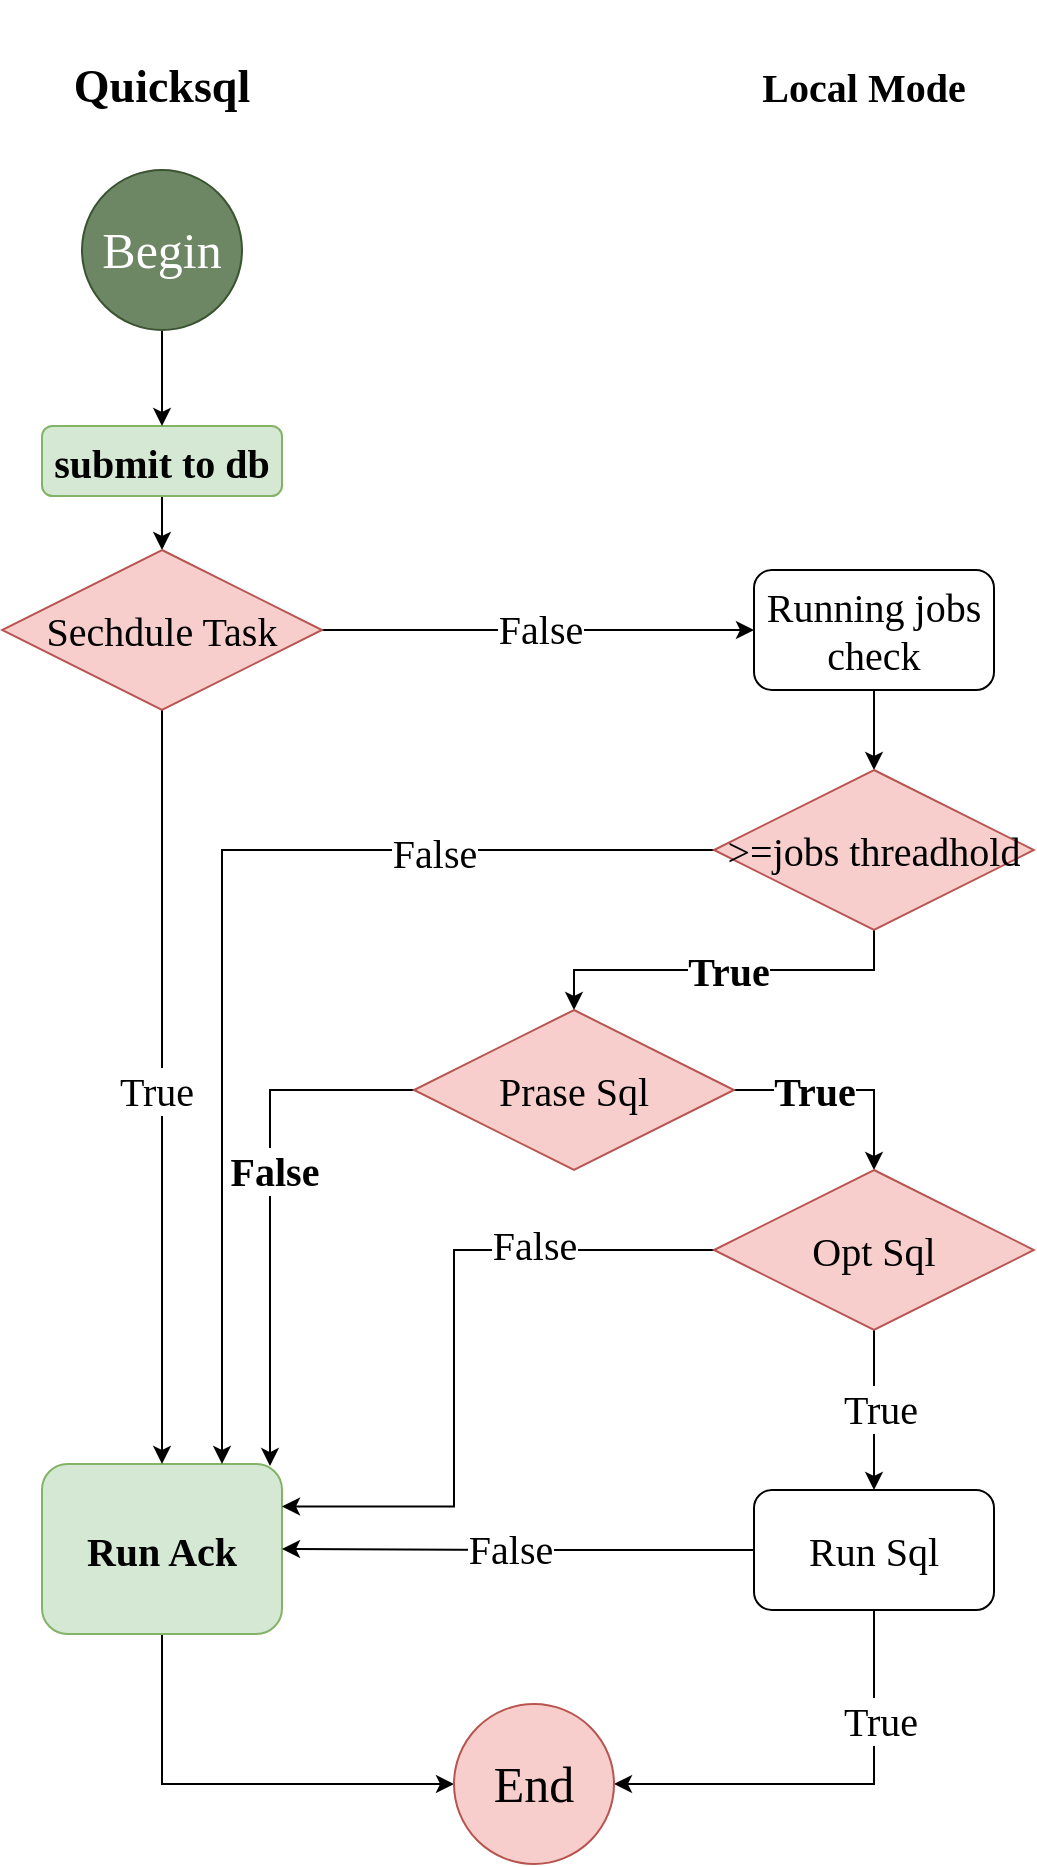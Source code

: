 <mxfile version="21.6.7" type="github">
  <diagram name="第 1 页" id="Z6NcLqhWtqir-2_cZ74p">
    <mxGraphModel dx="1434" dy="750" grid="1" gridSize="10" guides="1" tooltips="1" connect="1" arrows="1" fold="1" page="1" pageScale="1" pageWidth="827" pageHeight="1169" math="0" shadow="0">
      <root>
        <mxCell id="0" />
        <mxCell id="1" parent="0" />
        <mxCell id="KYprJ_yi6zOEU1TB8uRb-12" value="&lt;font face=&quot;Ma Shan Zheng&quot; style=&quot;font-size: 20px;&quot;&gt;Local Mode&lt;br style=&quot;font-size: 20px;&quot;&gt;&lt;/font&gt;" style="text;strokeColor=none;align=center;fillColor=none;html=1;verticalAlign=middle;whiteSpace=wrap;rounded=0;fontSize=20;fontStyle=1" vertex="1" parent="1">
          <mxGeometry x="630" y="42.5" width="130" height="30" as="geometry" />
        </mxCell>
        <mxCell id="KYprJ_yi6zOEU1TB8uRb-5" value="&lt;font size=&quot;1&quot; face=&quot;Dancing Script&quot;&gt;&lt;b style=&quot;font-size: 23px;&quot;&gt;Quicksql&lt;/b&gt;&lt;/font&gt;" style="text;strokeColor=none;align=center;fillColor=none;html=1;verticalAlign=middle;whiteSpace=wrap;rounded=0;movable=1;resizable=1;rotatable=1;deletable=1;editable=1;locked=0;connectable=1;container=0;" vertex="1" parent="1">
          <mxGeometry x="274" y="15" width="140" height="85" as="geometry" />
        </mxCell>
        <mxCell id="KYprJ_yi6zOEU1TB8uRb-20" style="edgeStyle=orthogonalEdgeStyle;rounded=0;orthogonalLoop=1;jettySize=auto;html=1;exitX=0.5;exitY=1;exitDx=0;exitDy=0;" edge="1" parent="1" source="KYprJ_yi6zOEU1TB8uRb-7" target="KYprJ_yi6zOEU1TB8uRb-17">
          <mxGeometry relative="1" as="geometry" />
        </mxCell>
        <mxCell id="KYprJ_yi6zOEU1TB8uRb-7" value="&lt;font data-font-src=&quot;https://fonts.googleapis.com/css?family=Ma+Shan+Zheng&quot; face=&quot;Ma Shan Zheng&quot; size=&quot;1&quot;&gt;&lt;b style=&quot;font-size: 20px;&quot;&gt;submit to db&lt;/b&gt;&lt;/font&gt;" style="rounded=1;whiteSpace=wrap;html=1;fillColor=#d5e8d4;strokeColor=#82b366;movable=1;resizable=1;rotatable=1;deletable=1;editable=1;locked=0;connectable=1;container=0;" vertex="1" parent="1">
          <mxGeometry x="284" y="228" width="120" height="35" as="geometry" />
        </mxCell>
        <mxCell id="KYprJ_yi6zOEU1TB8uRb-49" style="edgeStyle=orthogonalEdgeStyle;rounded=0;orthogonalLoop=1;jettySize=auto;html=1;exitX=0.5;exitY=1;exitDx=0;exitDy=0;entryX=0;entryY=0.5;entryDx=0;entryDy=0;" edge="1" parent="1" source="KYprJ_yi6zOEU1TB8uRb-10" target="KYprJ_yi6zOEU1TB8uRb-48">
          <mxGeometry relative="1" as="geometry" />
        </mxCell>
        <mxCell id="KYprJ_yi6zOEU1TB8uRb-10" value="&lt;font style=&quot;font-size: 20px;&quot; face=&quot;Ma Shan Zheng&quot;&gt;&lt;b&gt;Run Ack&lt;/b&gt;&lt;/font&gt;" style="rounded=1;whiteSpace=wrap;html=1;movable=1;resizable=1;rotatable=1;deletable=1;editable=1;locked=0;connectable=1;container=0;fillColor=#d5e8d4;strokeColor=#82b366;" vertex="1" parent="1">
          <mxGeometry x="284" y="747" width="120" height="85" as="geometry" />
        </mxCell>
        <mxCell id="KYprJ_yi6zOEU1TB8uRb-23" style="edgeStyle=orthogonalEdgeStyle;rounded=0;orthogonalLoop=1;jettySize=auto;html=1;exitX=1;exitY=0.5;exitDx=0;exitDy=0;entryX=0;entryY=0.5;entryDx=0;entryDy=0;" edge="1" parent="1" source="KYprJ_yi6zOEU1TB8uRb-17" target="KYprJ_yi6zOEU1TB8uRb-22">
          <mxGeometry relative="1" as="geometry" />
        </mxCell>
        <mxCell id="KYprJ_yi6zOEU1TB8uRb-28" value="&lt;font style=&quot;font-size: 20px;&quot; face=&quot;Ma Shan Zheng&quot;&gt;False&lt;/font&gt;" style="edgeLabel;html=1;align=center;verticalAlign=middle;resizable=0;points=[];" vertex="1" connectable="0" parent="KYprJ_yi6zOEU1TB8uRb-23">
          <mxGeometry x="0.009" y="1" relative="1" as="geometry">
            <mxPoint as="offset" />
          </mxGeometry>
        </mxCell>
        <mxCell id="KYprJ_yi6zOEU1TB8uRb-44" style="edgeStyle=orthogonalEdgeStyle;rounded=0;orthogonalLoop=1;jettySize=auto;html=1;exitX=0.5;exitY=1;exitDx=0;exitDy=0;entryX=0.5;entryY=0;entryDx=0;entryDy=0;" edge="1" parent="1" source="KYprJ_yi6zOEU1TB8uRb-17" target="KYprJ_yi6zOEU1TB8uRb-10">
          <mxGeometry relative="1" as="geometry" />
        </mxCell>
        <mxCell id="KYprJ_yi6zOEU1TB8uRb-45" value="&lt;font style=&quot;font-size: 20px;&quot; face=&quot;Ma Shan Zheng&quot;&gt;True&lt;/font&gt;" style="edgeLabel;html=1;align=center;verticalAlign=middle;resizable=0;points=[];" vertex="1" connectable="0" parent="KYprJ_yi6zOEU1TB8uRb-44">
          <mxGeometry x="0.005" y="-3" relative="1" as="geometry">
            <mxPoint as="offset" />
          </mxGeometry>
        </mxCell>
        <mxCell id="KYprJ_yi6zOEU1TB8uRb-17" value="&lt;font face=&quot;Ma Shan Zheng&quot; style=&quot;font-size: 20px;&quot;&gt;Sechdule Task&lt;/font&gt;" style="rhombus;whiteSpace=wrap;html=1;fontSize=20;movable=1;resizable=1;rotatable=1;deletable=1;editable=1;locked=0;connectable=1;container=0;fillColor=#f8cecc;strokeColor=#b85450;" vertex="1" parent="1">
          <mxGeometry x="264" y="290" width="160" height="80" as="geometry" />
        </mxCell>
        <mxCell id="KYprJ_yi6zOEU1TB8uRb-25" style="edgeStyle=orthogonalEdgeStyle;rounded=0;orthogonalLoop=1;jettySize=auto;html=1;exitX=0.5;exitY=1;exitDx=0;exitDy=0;entryX=0.5;entryY=0;entryDx=0;entryDy=0;" edge="1" parent="1" source="KYprJ_yi6zOEU1TB8uRb-22" target="KYprJ_yi6zOEU1TB8uRb-24">
          <mxGeometry relative="1" as="geometry" />
        </mxCell>
        <mxCell id="KYprJ_yi6zOEU1TB8uRb-22" value="&lt;font face=&quot;Ma Shan Zheng&quot; style=&quot;font-size: 20px;&quot;&gt;Running jobs check&lt;/font&gt;" style="rounded=1;whiteSpace=wrap;html=1;fontSize=20;" vertex="1" parent="1">
          <mxGeometry x="640" y="300" width="120" height="60" as="geometry" />
        </mxCell>
        <mxCell id="KYprJ_yi6zOEU1TB8uRb-26" style="edgeStyle=orthogonalEdgeStyle;rounded=0;orthogonalLoop=1;jettySize=auto;html=1;exitX=0;exitY=0.5;exitDx=0;exitDy=0;entryX=0.75;entryY=0;entryDx=0;entryDy=0;" edge="1" parent="1" source="KYprJ_yi6zOEU1TB8uRb-24" target="KYprJ_yi6zOEU1TB8uRb-10">
          <mxGeometry relative="1" as="geometry" />
        </mxCell>
        <mxCell id="KYprJ_yi6zOEU1TB8uRb-27" value="&lt;font style=&quot;font-size: 20px;&quot; face=&quot;Ma Shan Zheng&quot;&gt;False&lt;/font&gt;" style="edgeLabel;html=1;align=center;verticalAlign=middle;resizable=0;points=[];" vertex="1" connectable="0" parent="KYprJ_yi6zOEU1TB8uRb-26">
          <mxGeometry x="-0.037" y="-1" relative="1" as="geometry">
            <mxPoint x="107" y="-20" as="offset" />
          </mxGeometry>
        </mxCell>
        <mxCell id="KYprJ_yi6zOEU1TB8uRb-31" style="edgeStyle=orthogonalEdgeStyle;rounded=0;orthogonalLoop=1;jettySize=auto;html=1;exitX=0.5;exitY=1;exitDx=0;exitDy=0;entryX=0.5;entryY=0;entryDx=0;entryDy=0;" edge="1" parent="1" source="KYprJ_yi6zOEU1TB8uRb-24" target="KYprJ_yi6zOEU1TB8uRb-30">
          <mxGeometry relative="1" as="geometry" />
        </mxCell>
        <mxCell id="KYprJ_yi6zOEU1TB8uRb-32" value="&lt;font style=&quot;font-size: 20px;&quot; face=&quot;Ma Shan Zheng&quot;&gt;&lt;b&gt;True&lt;/b&gt;&lt;/font&gt;" style="edgeLabel;html=1;align=center;verticalAlign=middle;resizable=0;points=[];" vertex="1" connectable="0" parent="KYprJ_yi6zOEU1TB8uRb-31">
          <mxGeometry x="-0.24" relative="1" as="geometry">
            <mxPoint x="-21" as="offset" />
          </mxGeometry>
        </mxCell>
        <mxCell id="KYprJ_yi6zOEU1TB8uRb-24" value="&lt;font face=&quot;Ma Shan Zheng&quot; style=&quot;font-size: 20px;&quot;&gt;&amp;gt;=jobs threadhold&lt;/font&gt;" style="rhombus;whiteSpace=wrap;html=1;fontSize=20;movable=1;resizable=1;rotatable=1;deletable=1;editable=1;locked=0;connectable=1;container=0;fillColor=#f8cecc;strokeColor=#b85450;" vertex="1" parent="1">
          <mxGeometry x="620" y="400" width="160" height="80" as="geometry" />
        </mxCell>
        <mxCell id="KYprJ_yi6zOEU1TB8uRb-34" style="edgeStyle=orthogonalEdgeStyle;rounded=0;orthogonalLoop=1;jettySize=auto;html=1;exitX=1;exitY=0.5;exitDx=0;exitDy=0;entryX=0.5;entryY=0;entryDx=0;entryDy=0;" edge="1" parent="1" source="KYprJ_yi6zOEU1TB8uRb-30" target="KYprJ_yi6zOEU1TB8uRb-33">
          <mxGeometry relative="1" as="geometry">
            <mxPoint x="520" y="537" as="sourcePoint" />
          </mxGeometry>
        </mxCell>
        <mxCell id="KYprJ_yi6zOEU1TB8uRb-36" value="&lt;font style=&quot;font-size: 20px;&quot; face=&quot;Ma Shan Zheng&quot;&gt;&lt;b&gt;True&lt;/b&gt;&lt;/font&gt;" style="edgeLabel;html=1;align=center;verticalAlign=middle;resizable=0;points=[];" vertex="1" connectable="0" parent="KYprJ_yi6zOEU1TB8uRb-34">
          <mxGeometry x="-0.133" y="-1" relative="1" as="geometry">
            <mxPoint x="-8" y="-1" as="offset" />
          </mxGeometry>
        </mxCell>
        <mxCell id="KYprJ_yi6zOEU1TB8uRb-37" style="edgeStyle=orthogonalEdgeStyle;rounded=0;orthogonalLoop=1;jettySize=auto;html=1;exitX=0;exitY=0.5;exitDx=0;exitDy=0;entryX=0.95;entryY=0.012;entryDx=0;entryDy=0;entryPerimeter=0;" edge="1" parent="1" source="KYprJ_yi6zOEU1TB8uRb-30" target="KYprJ_yi6zOEU1TB8uRb-10">
          <mxGeometry relative="1" as="geometry">
            <mxPoint x="410" y="800" as="targetPoint" />
          </mxGeometry>
        </mxCell>
        <mxCell id="KYprJ_yi6zOEU1TB8uRb-39" value="&lt;font style=&quot;font-size: 20px;&quot; face=&quot;Ma Shan Zheng&quot;&gt;&lt;b&gt;False&lt;/b&gt;&lt;/font&gt;" style="edgeLabel;html=1;align=center;verticalAlign=middle;resizable=0;points=[];" vertex="1" connectable="0" parent="KYprJ_yi6zOEU1TB8uRb-37">
          <mxGeometry x="-0.332" y="2" relative="1" as="geometry">
            <mxPoint y="25" as="offset" />
          </mxGeometry>
        </mxCell>
        <mxCell id="KYprJ_yi6zOEU1TB8uRb-30" value="&lt;font face=&quot;Ma Shan Zheng&quot; style=&quot;font-size: 20px;&quot;&gt;Prase Sql&lt;/font&gt;" style="rhombus;whiteSpace=wrap;html=1;fontSize=20;movable=1;resizable=1;rotatable=1;deletable=1;editable=1;locked=0;connectable=1;container=0;fillColor=#f8cecc;strokeColor=#b85450;" vertex="1" parent="1">
          <mxGeometry x="470" y="520" width="160" height="80" as="geometry" />
        </mxCell>
        <mxCell id="KYprJ_yi6zOEU1TB8uRb-42" style="edgeStyle=orthogonalEdgeStyle;rounded=0;orthogonalLoop=1;jettySize=auto;html=1;exitX=0.5;exitY=1;exitDx=0;exitDy=0;" edge="1" parent="1" source="KYprJ_yi6zOEU1TB8uRb-33" target="KYprJ_yi6zOEU1TB8uRb-41">
          <mxGeometry relative="1" as="geometry" />
        </mxCell>
        <mxCell id="KYprJ_yi6zOEU1TB8uRb-43" value="&lt;font style=&quot;font-size: 20px;&quot; face=&quot;Ma Shan Zheng&quot;&gt;True&lt;/font&gt;" style="edgeLabel;html=1;align=center;verticalAlign=middle;resizable=0;points=[];" vertex="1" connectable="0" parent="KYprJ_yi6zOEU1TB8uRb-42">
          <mxGeometry x="-0.04" y="3" relative="1" as="geometry">
            <mxPoint as="offset" />
          </mxGeometry>
        </mxCell>
        <mxCell id="KYprJ_yi6zOEU1TB8uRb-57" style="edgeStyle=orthogonalEdgeStyle;rounded=0;orthogonalLoop=1;jettySize=auto;html=1;exitX=0;exitY=0.5;exitDx=0;exitDy=0;entryX=1;entryY=0.25;entryDx=0;entryDy=0;" edge="1" parent="1" source="KYprJ_yi6zOEU1TB8uRb-33" target="KYprJ_yi6zOEU1TB8uRb-10">
          <mxGeometry relative="1" as="geometry">
            <Array as="points">
              <mxPoint x="490" y="640" />
              <mxPoint x="490" y="768" />
            </Array>
          </mxGeometry>
        </mxCell>
        <mxCell id="KYprJ_yi6zOEU1TB8uRb-58" value="&lt;font style=&quot;font-size: 20px;&quot; data-font-src=&quot;https://fonts.googleapis.com/css?family=Ma+Shan+Zheng&quot; face=&quot;Ma Shan Zheng&quot;&gt;False&lt;/font&gt;" style="edgeLabel;html=1;align=center;verticalAlign=middle;resizable=0;points=[];" vertex="1" connectable="0" parent="KYprJ_yi6zOEU1TB8uRb-57">
          <mxGeometry x="-0.379" y="-3" relative="1" as="geometry">
            <mxPoint x="17" as="offset" />
          </mxGeometry>
        </mxCell>
        <mxCell id="KYprJ_yi6zOEU1TB8uRb-33" value="&lt;font face=&quot;Ma Shan Zheng&quot; style=&quot;font-size: 20px;&quot;&gt;Opt Sql&lt;/font&gt;" style="rhombus;whiteSpace=wrap;html=1;fontSize=20;movable=1;resizable=1;rotatable=1;deletable=1;editable=1;locked=0;connectable=1;container=0;fillColor=#f8cecc;strokeColor=#b85450;" vertex="1" parent="1">
          <mxGeometry x="620" y="600" width="160" height="80" as="geometry" />
        </mxCell>
        <mxCell id="KYprJ_yi6zOEU1TB8uRb-46" style="edgeStyle=orthogonalEdgeStyle;rounded=0;orthogonalLoop=1;jettySize=auto;html=1;exitX=0;exitY=0.5;exitDx=0;exitDy=0;entryX=1;entryY=0.5;entryDx=0;entryDy=0;" edge="1" parent="1" source="KYprJ_yi6zOEU1TB8uRb-41" target="KYprJ_yi6zOEU1TB8uRb-10">
          <mxGeometry relative="1" as="geometry" />
        </mxCell>
        <mxCell id="KYprJ_yi6zOEU1TB8uRb-47" value="&lt;font data-font-src=&quot;https://fonts.googleapis.com/css?family=Ma+Shan+Zheng&quot; face=&quot;Ma Shan Zheng&quot; style=&quot;font-size: 20px;&quot;&gt;False&lt;/font&gt;" style="edgeLabel;html=1;align=center;verticalAlign=middle;resizable=0;points=[];" vertex="1" connectable="0" parent="KYprJ_yi6zOEU1TB8uRb-46">
          <mxGeometry x="0.036" y="-1" relative="1" as="geometry">
            <mxPoint as="offset" />
          </mxGeometry>
        </mxCell>
        <mxCell id="KYprJ_yi6zOEU1TB8uRb-51" style="edgeStyle=orthogonalEdgeStyle;rounded=0;orthogonalLoop=1;jettySize=auto;html=1;exitX=0.5;exitY=1;exitDx=0;exitDy=0;entryX=1;entryY=0.5;entryDx=0;entryDy=0;" edge="1" parent="1" source="KYprJ_yi6zOEU1TB8uRb-41" target="KYprJ_yi6zOEU1TB8uRb-48">
          <mxGeometry relative="1" as="geometry" />
        </mxCell>
        <mxCell id="KYprJ_yi6zOEU1TB8uRb-52" value="&lt;font style=&quot;font-size: 20px;&quot; face=&quot;Ma Shan Zheng&quot;&gt;True&lt;/font&gt;" style="edgeLabel;html=1;align=center;verticalAlign=middle;resizable=0;points=[];" vertex="1" connectable="0" parent="KYprJ_yi6zOEU1TB8uRb-51">
          <mxGeometry x="-0.493" y="3" relative="1" as="geometry">
            <mxPoint as="offset" />
          </mxGeometry>
        </mxCell>
        <mxCell id="KYprJ_yi6zOEU1TB8uRb-41" value="&lt;font face=&quot;Ma Shan Zheng&quot;&gt;Run Sql&lt;/font&gt;" style="rounded=1;whiteSpace=wrap;html=1;fontSize=20;" vertex="1" parent="1">
          <mxGeometry x="640" y="760" width="120" height="60" as="geometry" />
        </mxCell>
        <mxCell id="KYprJ_yi6zOEU1TB8uRb-48" value="&lt;font style=&quot;font-size: 25px;&quot; face=&quot;Ma Shan Zheng&quot;&gt;End&lt;/font&gt;" style="ellipse;whiteSpace=wrap;html=1;aspect=fixed;fillColor=#f8cecc;strokeColor=#b85450;" vertex="1" parent="1">
          <mxGeometry x="490" y="867" width="80" height="80" as="geometry" />
        </mxCell>
        <mxCell id="KYprJ_yi6zOEU1TB8uRb-55" style="edgeStyle=orthogonalEdgeStyle;rounded=0;orthogonalLoop=1;jettySize=auto;html=1;exitX=0.5;exitY=1;exitDx=0;exitDy=0;" edge="1" parent="1" source="KYprJ_yi6zOEU1TB8uRb-54" target="KYprJ_yi6zOEU1TB8uRb-7">
          <mxGeometry relative="1" as="geometry" />
        </mxCell>
        <mxCell id="KYprJ_yi6zOEU1TB8uRb-54" value="&lt;font style=&quot;font-size: 25px;&quot; face=&quot;Ma Shan Zheng&quot;&gt;Begin&lt;/font&gt;" style="ellipse;whiteSpace=wrap;html=1;aspect=fixed;fillColor=#6d8764;strokeColor=#3A5431;fontColor=#ffffff;" vertex="1" parent="1">
          <mxGeometry x="304" y="100" width="80" height="80" as="geometry" />
        </mxCell>
      </root>
    </mxGraphModel>
  </diagram>
</mxfile>
